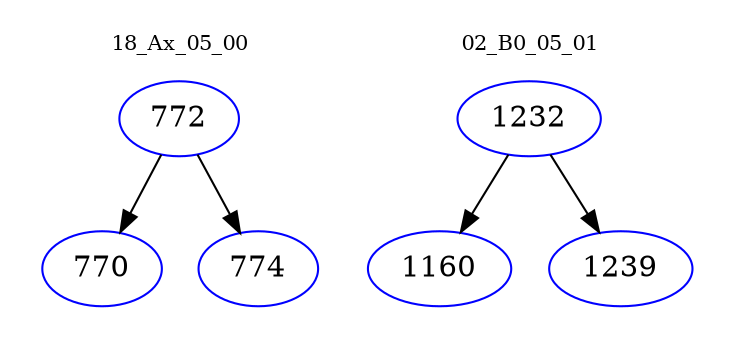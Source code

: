 digraph{
subgraph cluster_0 {
color = white
label = "18_Ax_05_00";
fontsize=10;
T0_772 [label="772", color="blue"]
T0_772 -> T0_770 [color="black"]
T0_770 [label="770", color="blue"]
T0_772 -> T0_774 [color="black"]
T0_774 [label="774", color="blue"]
}
subgraph cluster_1 {
color = white
label = "02_B0_05_01";
fontsize=10;
T1_1232 [label="1232", color="blue"]
T1_1232 -> T1_1160 [color="black"]
T1_1160 [label="1160", color="blue"]
T1_1232 -> T1_1239 [color="black"]
T1_1239 [label="1239", color="blue"]
}
}
